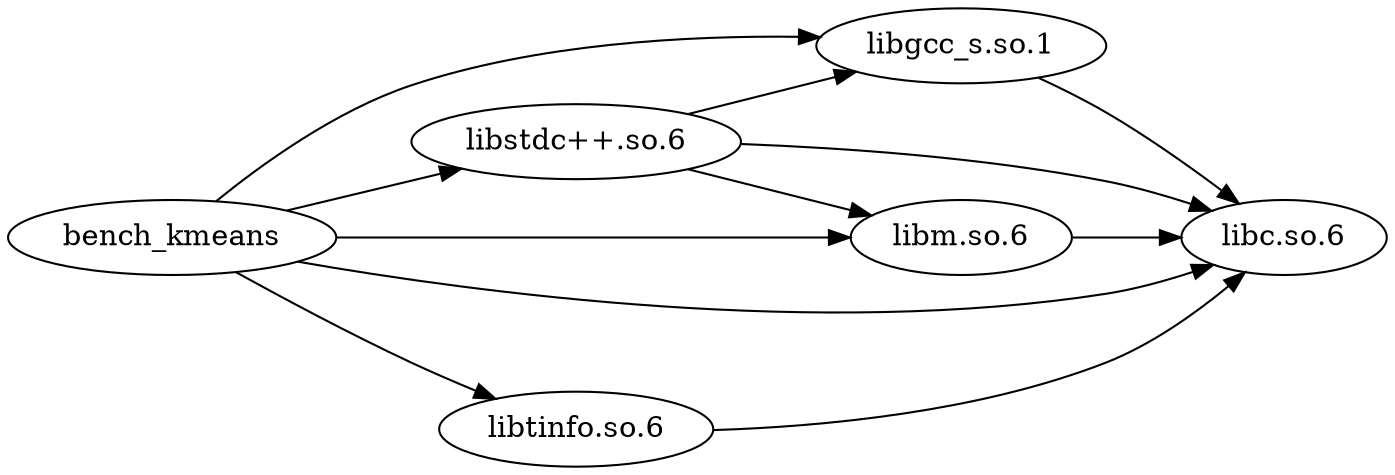 digraph G {
  rankdir = LR;
"bench_kmeans" -> "libgcc_s.so.1"
"bench_kmeans" -> "libstdc++.so.6"
"libstdc++.so.6" -> "libgcc_s.so.1"
"libgcc_s.so.1" -> "libc.so.6"
"bench_kmeans" -> "libtinfo.so.6"
"bench_kmeans" -> "libm.so.6"
"libstdc++.so.6" -> "libm.so.6"
"libstdc++.so.6" -> "libc.so.6"
"bench_kmeans" -> "libc.so.6"
"libtinfo.so.6" -> "libc.so.6"
"libm.so.6" -> "libc.so.6"
}
